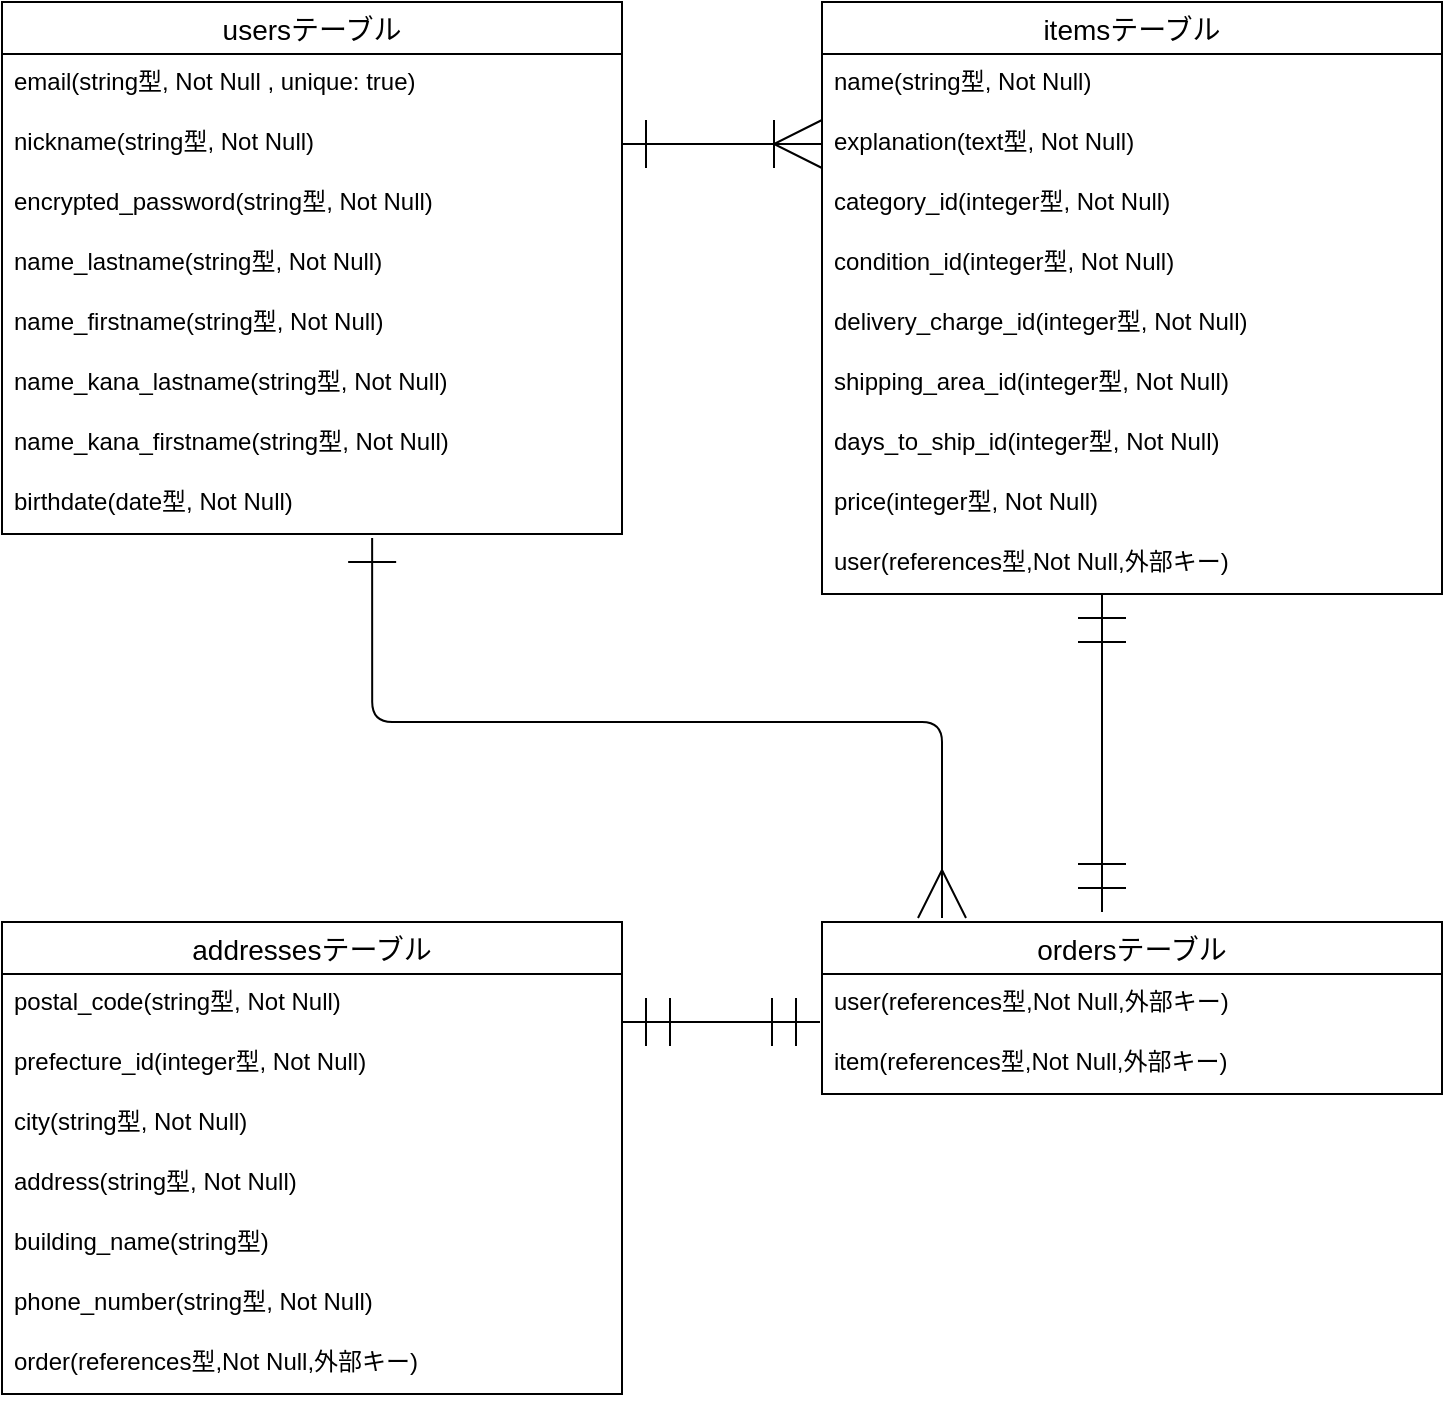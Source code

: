 <mxfile>
    <diagram id="dRt5PrUxJJctN9L-ZU1q" name="ページ1">
        <mxGraphModel dx="506" dy="559" grid="1" gridSize="10" guides="1" tooltips="1" connect="1" arrows="1" fold="1" page="1" pageScale="1" pageWidth="827" pageHeight="1169" math="0" shadow="0">
            <root>
                <mxCell id="0"/>
                <mxCell id="1" parent="0"/>
                <mxCell id="19" value="usersテーブル" style="swimlane;fontStyle=0;childLayout=stackLayout;horizontal=1;startSize=26;horizontalStack=0;resizeParent=1;resizeParentMax=0;resizeLast=0;collapsible=1;marginBottom=0;align=center;fontSize=14;" parent="1" vertex="1">
                    <mxGeometry x="20" y="70" width="310" height="266" as="geometry"/>
                </mxCell>
                <mxCell id="96" value="email(string型, Not Null , unique: true)" style="text;strokeColor=none;fillColor=none;spacingLeft=4;spacingRight=4;overflow=hidden;rotatable=0;points=[[0,0.5],[1,0.5]];portConstraint=eastwest;fontSize=12;" parent="19" vertex="1">
                    <mxGeometry y="26" width="310" height="30" as="geometry"/>
                </mxCell>
                <mxCell id="20" value="nickname(string型, Not Null)" style="text;strokeColor=none;fillColor=none;spacingLeft=4;spacingRight=4;overflow=hidden;rotatable=0;points=[[0,0.5],[1,0.5]];portConstraint=eastwest;fontSize=12;" parent="19" vertex="1">
                    <mxGeometry y="56" width="310" height="30" as="geometry"/>
                </mxCell>
                <mxCell id="21" value="encrypted_password(string型, Not Null)" style="text;strokeColor=none;fillColor=none;spacingLeft=4;spacingRight=4;overflow=hidden;rotatable=0;points=[[0,0.5],[1,0.5]];portConstraint=eastwest;fontSize=12;" parent="19" vertex="1">
                    <mxGeometry y="86" width="310" height="30" as="geometry"/>
                </mxCell>
                <mxCell id="54" value="name_lastname(string型, Not Null)" style="text;strokeColor=none;fillColor=none;spacingLeft=4;spacingRight=4;overflow=hidden;rotatable=0;points=[[0,0.5],[1,0.5]];portConstraint=eastwest;fontSize=12;" parent="19" vertex="1">
                    <mxGeometry y="116" width="310" height="30" as="geometry"/>
                </mxCell>
                <mxCell id="55" value="name_firstname(string型, Not Null)" style="text;strokeColor=none;fillColor=none;spacingLeft=4;spacingRight=4;overflow=hidden;rotatable=0;points=[[0,0.5],[1,0.5]];portConstraint=eastwest;fontSize=12;" parent="19" vertex="1">
                    <mxGeometry y="146" width="310" height="30" as="geometry"/>
                </mxCell>
                <mxCell id="56" value="name_kana_lastname(string型, Not Null)" style="text;strokeColor=none;fillColor=none;spacingLeft=4;spacingRight=4;overflow=hidden;rotatable=0;points=[[0,0.5],[1,0.5]];portConstraint=eastwest;fontSize=12;" parent="19" vertex="1">
                    <mxGeometry y="176" width="310" height="30" as="geometry"/>
                </mxCell>
                <mxCell id="22" value="name_kana_firstname(string型, Not Null)" style="text;strokeColor=none;fillColor=none;spacingLeft=4;spacingRight=4;overflow=hidden;rotatable=0;points=[[0,0.5],[1,0.5]];portConstraint=eastwest;fontSize=12;" parent="19" vertex="1">
                    <mxGeometry y="206" width="310" height="30" as="geometry"/>
                </mxCell>
                <mxCell id="57" value="birthdate(date型, Not Null)" style="text;strokeColor=none;fillColor=none;spacingLeft=4;spacingRight=4;overflow=hidden;rotatable=0;points=[[0,0.5],[1,0.5]];portConstraint=eastwest;fontSize=12;" parent="19" vertex="1">
                    <mxGeometry y="236" width="310" height="30" as="geometry"/>
                </mxCell>
                <mxCell id="23" value="itemsテーブル" style="swimlane;fontStyle=0;childLayout=stackLayout;horizontal=1;startSize=26;horizontalStack=0;resizeParent=1;resizeParentMax=0;resizeLast=0;collapsible=1;marginBottom=0;align=center;fontSize=14;" parent="1" vertex="1">
                    <mxGeometry x="430" y="70" width="310" height="296" as="geometry"/>
                </mxCell>
                <mxCell id="24" value="name(string型, Not Null)" style="text;strokeColor=none;fillColor=none;spacingLeft=4;spacingRight=4;overflow=hidden;rotatable=0;points=[[0,0.5],[1,0.5]];portConstraint=eastwest;fontSize=12;" parent="23" vertex="1">
                    <mxGeometry y="26" width="310" height="30" as="geometry"/>
                </mxCell>
                <mxCell id="25" value="explanation(text型, Not Null)" style="text;strokeColor=none;fillColor=none;spacingLeft=4;spacingRight=4;overflow=hidden;rotatable=0;points=[[0,0.5],[1,0.5]];portConstraint=eastwest;fontSize=12;" parent="23" vertex="1">
                    <mxGeometry y="56" width="310" height="30" as="geometry"/>
                </mxCell>
                <mxCell id="26" value="category_id(integer型, Not Null)" style="text;strokeColor=none;fillColor=none;spacingLeft=4;spacingRight=4;overflow=hidden;rotatable=0;points=[[0,0.5],[1,0.5]];portConstraint=eastwest;fontSize=12;" parent="23" vertex="1">
                    <mxGeometry y="86" width="310" height="30" as="geometry"/>
                </mxCell>
                <mxCell id="62" value="condition_id(integer型, Not Null)" style="text;strokeColor=none;fillColor=none;spacingLeft=4;spacingRight=4;overflow=hidden;rotatable=0;points=[[0,0.5],[1,0.5]];portConstraint=eastwest;fontSize=12;" parent="23" vertex="1">
                    <mxGeometry y="116" width="310" height="30" as="geometry"/>
                </mxCell>
                <mxCell id="63" value="delivery_charge_id(integer型, Not Null)" style="text;strokeColor=none;fillColor=none;spacingLeft=4;spacingRight=4;overflow=hidden;rotatable=0;points=[[0,0.5],[1,0.5]];portConstraint=eastwest;fontSize=12;" parent="23" vertex="1">
                    <mxGeometry y="146" width="310" height="30" as="geometry"/>
                </mxCell>
                <mxCell id="64" value="shipping_area_id(integer型, Not Null)" style="text;strokeColor=none;fillColor=none;spacingLeft=4;spacingRight=4;overflow=hidden;rotatable=0;points=[[0,0.5],[1,0.5]];portConstraint=eastwest;fontSize=12;" parent="23" vertex="1">
                    <mxGeometry y="176" width="310" height="30" as="geometry"/>
                </mxCell>
                <mxCell id="65" value="days_to_ship_id(integer型, Not Null)" style="text;strokeColor=none;fillColor=none;spacingLeft=4;spacingRight=4;overflow=hidden;rotatable=0;points=[[0,0.5],[1,0.5]];portConstraint=eastwest;fontSize=12;" parent="23" vertex="1">
                    <mxGeometry y="206" width="310" height="30" as="geometry"/>
                </mxCell>
                <mxCell id="66" value="price(integer型, Not Null)" style="text;strokeColor=none;fillColor=none;spacingLeft=4;spacingRight=4;overflow=hidden;rotatable=0;points=[[0,0.5],[1,0.5]];portConstraint=eastwest;fontSize=12;" parent="23" vertex="1">
                    <mxGeometry y="236" width="310" height="30" as="geometry"/>
                </mxCell>
                <mxCell id="67" value="user(references型,Not Null,外部キー)" style="text;strokeColor=none;fillColor=none;spacingLeft=4;spacingRight=4;overflow=hidden;rotatable=0;points=[[0,0.5],[1,0.5]];portConstraint=eastwest;fontSize=12;" parent="23" vertex="1">
                    <mxGeometry y="266" width="310" height="30" as="geometry"/>
                </mxCell>
                <mxCell id="27" value="ordersテーブル" style="swimlane;fontStyle=0;childLayout=stackLayout;horizontal=1;startSize=26;horizontalStack=0;resizeParent=1;resizeParentMax=0;resizeLast=0;collapsible=1;marginBottom=0;align=center;fontSize=14;" parent="1" vertex="1">
                    <mxGeometry x="430" y="530" width="310" height="86" as="geometry"/>
                </mxCell>
                <mxCell id="77" value="user(references型,Not Null,外部キー)" style="text;strokeColor=none;fillColor=none;spacingLeft=4;spacingRight=4;overflow=hidden;rotatable=0;points=[[0,0.5],[1,0.5]];portConstraint=eastwest;fontSize=12;" parent="27" vertex="1">
                    <mxGeometry y="26" width="310" height="30" as="geometry"/>
                </mxCell>
                <mxCell id="30" value="item(references型,Not Null,外部キー)" style="text;strokeColor=none;fillColor=none;spacingLeft=4;spacingRight=4;overflow=hidden;rotatable=0;points=[[0,0.5],[1,0.5]];portConstraint=eastwest;fontSize=12;" parent="27" vertex="1">
                    <mxGeometry y="56" width="310" height="30" as="geometry"/>
                </mxCell>
                <mxCell id="35" value="" style="edgeStyle=entityRelationEdgeStyle;fontSize=12;html=1;endArrow=ERoneToMany;startArrow=ERone;entryX=0;entryY=0.5;entryDx=0;entryDy=0;endSize=22;startSize=22;endFill=0;startFill=0;exitX=1;exitY=0.5;exitDx=0;exitDy=0;" parent="1" source="20" target="25" edge="1">
                    <mxGeometry width="100" height="100" relative="1" as="geometry">
                        <mxPoint x="340" y="160" as="sourcePoint"/>
                        <mxPoint x="390" y="100" as="targetPoint"/>
                    </mxGeometry>
                </mxCell>
                <mxCell id="71" value="" style="edgeStyle=orthogonalEdgeStyle;fontSize=12;html=1;endArrow=ERmany;startArrow=ERone;endSize=22;startSize=22;endFill=0;startFill=0;exitX=0.597;exitY=1.067;exitDx=0;exitDy=0;exitPerimeter=0;" parent="1" edge="1" source="57">
                    <mxGeometry width="100" height="100" relative="1" as="geometry">
                        <mxPoint x="210" y="370" as="sourcePoint"/>
                        <mxPoint x="490" y="528" as="targetPoint"/>
                        <Array as="points">
                            <mxPoint x="205" y="430"/>
                            <mxPoint x="490" y="430"/>
                        </Array>
                    </mxGeometry>
                </mxCell>
                <mxCell id="81" value="" style="edgeStyle=elbowEdgeStyle;fontSize=12;html=1;endArrow=ERmandOne;startArrow=ERmandOne;startSize=22;endSize=22;" parent="1" target="67" edge="1">
                    <mxGeometry width="100" height="100" relative="1" as="geometry">
                        <mxPoint x="570" y="525" as="sourcePoint"/>
                        <mxPoint x="550" y="490" as="targetPoint"/>
                        <Array as="points">
                            <mxPoint x="570" y="450"/>
                            <mxPoint x="690" y="540"/>
                            <mxPoint x="580" y="464"/>
                        </Array>
                    </mxGeometry>
                </mxCell>
                <mxCell id="85" value="addressesテーブル" style="swimlane;fontStyle=0;childLayout=stackLayout;horizontal=1;startSize=26;horizontalStack=0;resizeParent=1;resizeParentMax=0;resizeLast=0;collapsible=1;marginBottom=0;align=center;fontSize=14;" parent="1" vertex="1">
                    <mxGeometry x="20" y="530" width="310" height="236" as="geometry"/>
                </mxCell>
                <mxCell id="86" value="postal_code(string型, Not Null)" style="text;strokeColor=none;fillColor=none;spacingLeft=4;spacingRight=4;overflow=hidden;rotatable=0;points=[[0,0.5],[1,0.5]];portConstraint=eastwest;fontSize=12;" parent="85" vertex="1">
                    <mxGeometry y="26" width="310" height="30" as="geometry"/>
                </mxCell>
                <mxCell id="87" value="prefecture_id(integer型, Not Null)" style="text;strokeColor=none;fillColor=none;spacingLeft=4;spacingRight=4;overflow=hidden;rotatable=0;points=[[0,0.5],[1,0.5]];portConstraint=eastwest;fontSize=12;" parent="85" vertex="1">
                    <mxGeometry y="56" width="310" height="30" as="geometry"/>
                </mxCell>
                <mxCell id="88" value="city(string型, Not Null)" style="text;strokeColor=none;fillColor=none;spacingLeft=4;spacingRight=4;overflow=hidden;rotatable=0;points=[[0,0.5],[1,0.5]];portConstraint=eastwest;fontSize=12;" parent="85" vertex="1">
                    <mxGeometry y="86" width="310" height="30" as="geometry"/>
                </mxCell>
                <mxCell id="89" value="address(string型, Not Null)" style="text;strokeColor=none;fillColor=none;spacingLeft=4;spacingRight=4;overflow=hidden;rotatable=0;points=[[0,0.5],[1,0.5]];portConstraint=eastwest;fontSize=12;" parent="85" vertex="1">
                    <mxGeometry y="116" width="310" height="30" as="geometry"/>
                </mxCell>
                <mxCell id="90" value="building_name(string型)" style="text;strokeColor=none;fillColor=none;spacingLeft=4;spacingRight=4;overflow=hidden;rotatable=0;points=[[0,0.5],[1,0.5]];portConstraint=eastwest;fontSize=12;" parent="85" vertex="1">
                    <mxGeometry y="146" width="310" height="30" as="geometry"/>
                </mxCell>
                <mxCell id="91" value="phone_number(string型, Not Null)" style="text;strokeColor=none;fillColor=none;spacingLeft=4;spacingRight=4;overflow=hidden;rotatable=0;points=[[0,0.5],[1,0.5]];portConstraint=eastwest;fontSize=12;" parent="85" vertex="1">
                    <mxGeometry y="176" width="310" height="30" as="geometry"/>
                </mxCell>
                <mxCell id="93" value="order(references型,Not Null,外部キー)" style="text;strokeColor=none;fillColor=none;spacingLeft=4;spacingRight=4;overflow=hidden;rotatable=0;points=[[0,0.5],[1,0.5]];portConstraint=eastwest;fontSize=12;" parent="85" vertex="1">
                    <mxGeometry y="206" width="310" height="30" as="geometry"/>
                </mxCell>
                <mxCell id="95" value="" style="fontSize=12;html=1;endArrow=ERmandOne;startArrow=ERmandOne;startSize=22;endSize=22;elbow=vertical;" parent="1" edge="1">
                    <mxGeometry width="100" height="100" relative="1" as="geometry">
                        <mxPoint x="330" y="580" as="sourcePoint"/>
                        <mxPoint x="429" y="580" as="targetPoint"/>
                    </mxGeometry>
                </mxCell>
            </root>
        </mxGraphModel>
    </diagram>
</mxfile>